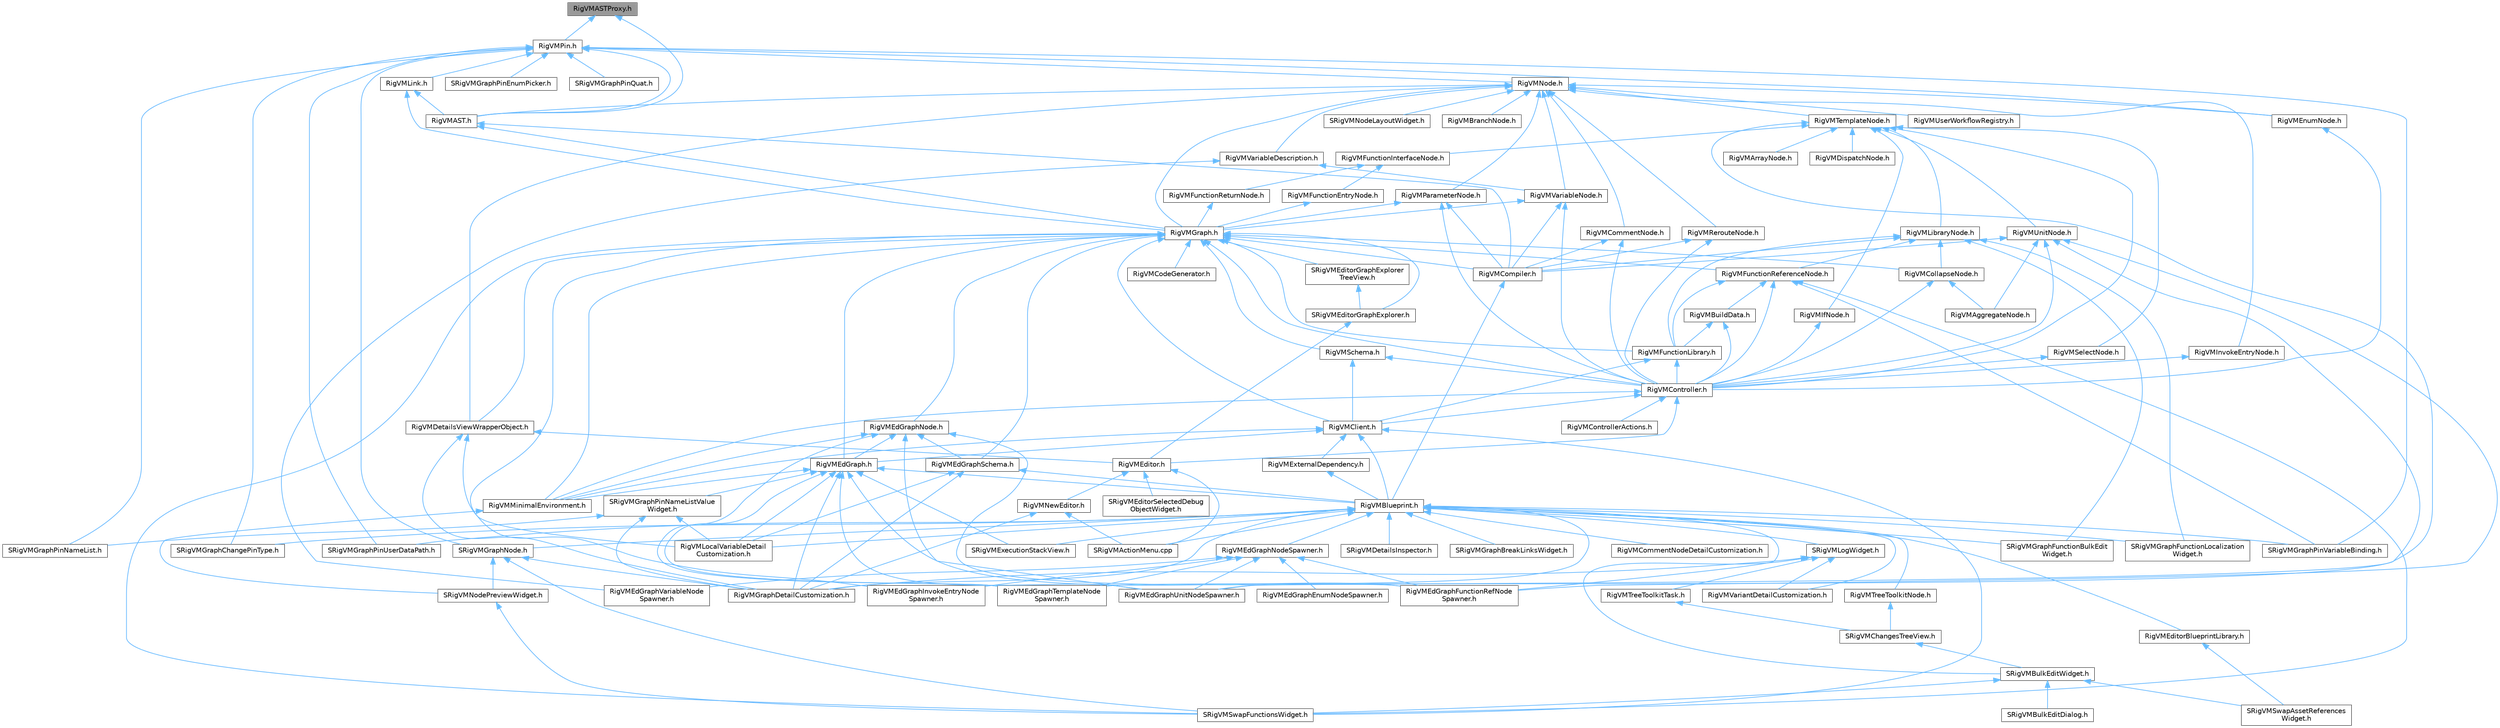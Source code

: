 digraph "RigVMASTProxy.h"
{
 // INTERACTIVE_SVG=YES
 // LATEX_PDF_SIZE
  bgcolor="transparent";
  edge [fontname=Helvetica,fontsize=10,labelfontname=Helvetica,labelfontsize=10];
  node [fontname=Helvetica,fontsize=10,shape=box,height=0.2,width=0.4];
  Node1 [id="Node000001",label="RigVMASTProxy.h",height=0.2,width=0.4,color="gray40", fillcolor="grey60", style="filled", fontcolor="black",tooltip=" "];
  Node1 -> Node2 [id="edge1_Node000001_Node000002",dir="back",color="steelblue1",style="solid",tooltip=" "];
  Node2 [id="Node000002",label="RigVMAST.h",height=0.2,width=0.4,color="grey40", fillcolor="white", style="filled",URL="$d9/d6d/RigVMAST_8h.html",tooltip=" "];
  Node2 -> Node3 [id="edge2_Node000002_Node000003",dir="back",color="steelblue1",style="solid",tooltip=" "];
  Node3 [id="Node000003",label="RigVMCompiler.h",height=0.2,width=0.4,color="grey40", fillcolor="white", style="filled",URL="$d7/d63/RigVMCompiler_8h.html",tooltip=" "];
  Node3 -> Node4 [id="edge3_Node000003_Node000004",dir="back",color="steelblue1",style="solid",tooltip=" "];
  Node4 [id="Node000004",label="RigVMBlueprint.h",height=0.2,width=0.4,color="grey40", fillcolor="white", style="filled",URL="$df/d44/RigVMBlueprint_8h.html",tooltip=" "];
  Node4 -> Node5 [id="edge4_Node000004_Node000005",dir="back",color="steelblue1",style="solid",tooltip=" "];
  Node5 [id="Node000005",label="RigVMCommentNodeDetailCustomization.h",height=0.2,width=0.4,color="grey40", fillcolor="white", style="filled",URL="$de/ddb/RigVMCommentNodeDetailCustomization_8h.html",tooltip=" "];
  Node4 -> Node6 [id="edge5_Node000004_Node000006",dir="back",color="steelblue1",style="solid",tooltip=" "];
  Node6 [id="Node000006",label="RigVMEdGraphFunctionRefNode\lSpawner.h",height=0.2,width=0.4,color="grey40", fillcolor="white", style="filled",URL="$d3/d16/RigVMEdGraphFunctionRefNodeSpawner_8h.html",tooltip=" "];
  Node4 -> Node7 [id="edge6_Node000004_Node000007",dir="back",color="steelblue1",style="solid",tooltip=" "];
  Node7 [id="Node000007",label="RigVMEdGraphNodeSpawner.h",height=0.2,width=0.4,color="grey40", fillcolor="white", style="filled",URL="$d4/d8b/RigVMEdGraphNodeSpawner_8h.html",tooltip=" "];
  Node7 -> Node8 [id="edge7_Node000007_Node000008",dir="back",color="steelblue1",style="solid",tooltip=" "];
  Node8 [id="Node000008",label="RigVMEdGraphEnumNodeSpawner.h",height=0.2,width=0.4,color="grey40", fillcolor="white", style="filled",URL="$d3/dfd/RigVMEdGraphEnumNodeSpawner_8h.html",tooltip=" "];
  Node7 -> Node6 [id="edge8_Node000007_Node000006",dir="back",color="steelblue1",style="solid",tooltip=" "];
  Node7 -> Node9 [id="edge9_Node000007_Node000009",dir="back",color="steelblue1",style="solid",tooltip=" "];
  Node9 [id="Node000009",label="RigVMEdGraphInvokeEntryNode\lSpawner.h",height=0.2,width=0.4,color="grey40", fillcolor="white", style="filled",URL="$d9/de6/RigVMEdGraphInvokeEntryNodeSpawner_8h.html",tooltip=" "];
  Node7 -> Node10 [id="edge10_Node000007_Node000010",dir="back",color="steelblue1",style="solid",tooltip=" "];
  Node10 [id="Node000010",label="RigVMEdGraphTemplateNode\lSpawner.h",height=0.2,width=0.4,color="grey40", fillcolor="white", style="filled",URL="$d9/d6c/RigVMEdGraphTemplateNodeSpawner_8h.html",tooltip=" "];
  Node7 -> Node11 [id="edge11_Node000007_Node000011",dir="back",color="steelblue1",style="solid",tooltip=" "];
  Node11 [id="Node000011",label="RigVMEdGraphUnitNodeSpawner.h",height=0.2,width=0.4,color="grey40", fillcolor="white", style="filled",URL="$d3/d6b/RigVMEdGraphUnitNodeSpawner_8h.html",tooltip=" "];
  Node7 -> Node12 [id="edge12_Node000007_Node000012",dir="back",color="steelblue1",style="solid",tooltip=" "];
  Node12 [id="Node000012",label="RigVMEdGraphVariableNode\lSpawner.h",height=0.2,width=0.4,color="grey40", fillcolor="white", style="filled",URL="$d0/d83/RigVMEdGraphVariableNodeSpawner_8h.html",tooltip=" "];
  Node4 -> Node11 [id="edge13_Node000004_Node000011",dir="back",color="steelblue1",style="solid",tooltip=" "];
  Node4 -> Node13 [id="edge14_Node000004_Node000013",dir="back",color="steelblue1",style="solid",tooltip=" "];
  Node13 [id="Node000013",label="RigVMEditorBlueprintLibrary.h",height=0.2,width=0.4,color="grey40", fillcolor="white", style="filled",URL="$d9/d31/RigVMEditorBlueprintLibrary_8h.html",tooltip=" "];
  Node13 -> Node14 [id="edge15_Node000013_Node000014",dir="back",color="steelblue1",style="solid",tooltip=" "];
  Node14 [id="Node000014",label="SRigVMSwapAssetReferences\lWidget.h",height=0.2,width=0.4,color="grey40", fillcolor="white", style="filled",URL="$db/d3f/SRigVMSwapAssetReferencesWidget_8h.html",tooltip=" "];
  Node4 -> Node15 [id="edge16_Node000004_Node000015",dir="back",color="steelblue1",style="solid",tooltip=" "];
  Node15 [id="Node000015",label="RigVMGraphDetailCustomization.h",height=0.2,width=0.4,color="grey40", fillcolor="white", style="filled",URL="$da/d8c/RigVMGraphDetailCustomization_8h.html",tooltip=" "];
  Node4 -> Node16 [id="edge17_Node000004_Node000016",dir="back",color="steelblue1",style="solid",tooltip=" "];
  Node16 [id="Node000016",label="RigVMLocalVariableDetail\lCustomization.h",height=0.2,width=0.4,color="grey40", fillcolor="white", style="filled",URL="$de/de8/RigVMLocalVariableDetailCustomization_8h.html",tooltip=" "];
  Node4 -> Node17 [id="edge18_Node000004_Node000017",dir="back",color="steelblue1",style="solid",tooltip=" "];
  Node17 [id="Node000017",label="RigVMTreeToolkitNode.h",height=0.2,width=0.4,color="grey40", fillcolor="white", style="filled",URL="$dc/d84/RigVMTreeToolkitNode_8h.html",tooltip=" "];
  Node17 -> Node18 [id="edge19_Node000017_Node000018",dir="back",color="steelblue1",style="solid",tooltip=" "];
  Node18 [id="Node000018",label="SRigVMChangesTreeView.h",height=0.2,width=0.4,color="grey40", fillcolor="white", style="filled",URL="$dd/d83/SRigVMChangesTreeView_8h.html",tooltip=" "];
  Node18 -> Node19 [id="edge20_Node000018_Node000019",dir="back",color="steelblue1",style="solid",tooltip=" "];
  Node19 [id="Node000019",label="SRigVMBulkEditWidget.h",height=0.2,width=0.4,color="grey40", fillcolor="white", style="filled",URL="$d7/dab/SRigVMBulkEditWidget_8h.html",tooltip=" "];
  Node19 -> Node20 [id="edge21_Node000019_Node000020",dir="back",color="steelblue1",style="solid",tooltip=" "];
  Node20 [id="Node000020",label="SRigVMBulkEditDialog.h",height=0.2,width=0.4,color="grey40", fillcolor="white", style="filled",URL="$dd/d89/SRigVMBulkEditDialog_8h.html",tooltip=" "];
  Node19 -> Node14 [id="edge22_Node000019_Node000014",dir="back",color="steelblue1",style="solid",tooltip=" "];
  Node19 -> Node21 [id="edge23_Node000019_Node000021",dir="back",color="steelblue1",style="solid",tooltip=" "];
  Node21 [id="Node000021",label="SRigVMSwapFunctionsWidget.h",height=0.2,width=0.4,color="grey40", fillcolor="white", style="filled",URL="$d0/da2/SRigVMSwapFunctionsWidget_8h.html",tooltip=" "];
  Node4 -> Node22 [id="edge24_Node000004_Node000022",dir="back",color="steelblue1",style="solid",tooltip=" "];
  Node22 [id="Node000022",label="RigVMVariantDetailCustomization.h",height=0.2,width=0.4,color="grey40", fillcolor="white", style="filled",URL="$d2/db8/RigVMVariantDetailCustomization_8h.html",tooltip=" "];
  Node4 -> Node23 [id="edge25_Node000004_Node000023",dir="back",color="steelblue1",style="solid",tooltip=" "];
  Node23 [id="Node000023",label="SRigVMActionMenu.cpp",height=0.2,width=0.4,color="grey40", fillcolor="white", style="filled",URL="$dc/d4c/SRigVMActionMenu_8cpp.html",tooltip=" "];
  Node4 -> Node24 [id="edge26_Node000004_Node000024",dir="back",color="steelblue1",style="solid",tooltip=" "];
  Node24 [id="Node000024",label="SRigVMDetailsInspector.h",height=0.2,width=0.4,color="grey40", fillcolor="white", style="filled",URL="$df/dfb/SRigVMDetailsInspector_8h.html",tooltip=" "];
  Node4 -> Node25 [id="edge27_Node000004_Node000025",dir="back",color="steelblue1",style="solid",tooltip=" "];
  Node25 [id="Node000025",label="SRigVMExecutionStackView.h",height=0.2,width=0.4,color="grey40", fillcolor="white", style="filled",URL="$d9/d2b/SRigVMExecutionStackView_8h.html",tooltip=" "];
  Node4 -> Node26 [id="edge28_Node000004_Node000026",dir="back",color="steelblue1",style="solid",tooltip=" "];
  Node26 [id="Node000026",label="SRigVMGraphBreakLinksWidget.h",height=0.2,width=0.4,color="grey40", fillcolor="white", style="filled",URL="$d8/d4a/SRigVMGraphBreakLinksWidget_8h.html",tooltip=" "];
  Node4 -> Node27 [id="edge29_Node000004_Node000027",dir="back",color="steelblue1",style="solid",tooltip=" "];
  Node27 [id="Node000027",label="SRigVMGraphChangePinType.h",height=0.2,width=0.4,color="grey40", fillcolor="white", style="filled",URL="$d4/da7/SRigVMGraphChangePinType_8h.html",tooltip=" "];
  Node4 -> Node28 [id="edge30_Node000004_Node000028",dir="back",color="steelblue1",style="solid",tooltip=" "];
  Node28 [id="Node000028",label="SRigVMGraphFunctionBulkEdit\lWidget.h",height=0.2,width=0.4,color="grey40", fillcolor="white", style="filled",URL="$db/dbf/SRigVMGraphFunctionBulkEditWidget_8h.html",tooltip=" "];
  Node4 -> Node29 [id="edge31_Node000004_Node000029",dir="back",color="steelblue1",style="solid",tooltip=" "];
  Node29 [id="Node000029",label="SRigVMGraphFunctionLocalization\lWidget.h",height=0.2,width=0.4,color="grey40", fillcolor="white", style="filled",URL="$dd/d59/SRigVMGraphFunctionLocalizationWidget_8h.html",tooltip=" "];
  Node4 -> Node30 [id="edge32_Node000004_Node000030",dir="back",color="steelblue1",style="solid",tooltip=" "];
  Node30 [id="Node000030",label="SRigVMGraphNode.h",height=0.2,width=0.4,color="grey40", fillcolor="white", style="filled",URL="$d0/d1e/SRigVMGraphNode_8h.html",tooltip=" "];
  Node30 -> Node15 [id="edge33_Node000030_Node000015",dir="back",color="steelblue1",style="solid",tooltip=" "];
  Node30 -> Node31 [id="edge34_Node000030_Node000031",dir="back",color="steelblue1",style="solid",tooltip=" "];
  Node31 [id="Node000031",label="SRigVMNodePreviewWidget.h",height=0.2,width=0.4,color="grey40", fillcolor="white", style="filled",URL="$d5/d72/SRigVMNodePreviewWidget_8h.html",tooltip=" "];
  Node31 -> Node21 [id="edge35_Node000031_Node000021",dir="back",color="steelblue1",style="solid",tooltip=" "];
  Node30 -> Node21 [id="edge36_Node000030_Node000021",dir="back",color="steelblue1",style="solid",tooltip=" "];
  Node4 -> Node32 [id="edge37_Node000004_Node000032",dir="back",color="steelblue1",style="solid",tooltip=" "];
  Node32 [id="Node000032",label="SRigVMGraphPinUserDataPath.h",height=0.2,width=0.4,color="grey40", fillcolor="white", style="filled",URL="$d5/d31/SRigVMGraphPinUserDataPath_8h.html",tooltip=" "];
  Node4 -> Node33 [id="edge38_Node000004_Node000033",dir="back",color="steelblue1",style="solid",tooltip=" "];
  Node33 [id="Node000033",label="SRigVMGraphPinVariableBinding.h",height=0.2,width=0.4,color="grey40", fillcolor="white", style="filled",URL="$db/dca/SRigVMGraphPinVariableBinding_8h.html",tooltip=" "];
  Node4 -> Node34 [id="edge39_Node000004_Node000034",dir="back",color="steelblue1",style="solid",tooltip=" "];
  Node34 [id="Node000034",label="SRigVMLogWidget.h",height=0.2,width=0.4,color="grey40", fillcolor="white", style="filled",URL="$d9/dab/SRigVMLogWidget_8h.html",tooltip=" "];
  Node34 -> Node15 [id="edge40_Node000034_Node000015",dir="back",color="steelblue1",style="solid",tooltip=" "];
  Node34 -> Node35 [id="edge41_Node000034_Node000035",dir="back",color="steelblue1",style="solid",tooltip=" "];
  Node35 [id="Node000035",label="RigVMTreeToolkitTask.h",height=0.2,width=0.4,color="grey40", fillcolor="white", style="filled",URL="$d1/dd5/RigVMTreeToolkitTask_8h.html",tooltip=" "];
  Node35 -> Node18 [id="edge42_Node000035_Node000018",dir="back",color="steelblue1",style="solid",tooltip=" "];
  Node34 -> Node22 [id="edge43_Node000034_Node000022",dir="back",color="steelblue1",style="solid",tooltip=" "];
  Node34 -> Node19 [id="edge44_Node000034_Node000019",dir="back",color="steelblue1",style="solid",tooltip=" "];
  Node2 -> Node36 [id="edge45_Node000002_Node000036",dir="back",color="steelblue1",style="solid",tooltip=" "];
  Node36 [id="Node000036",label="RigVMGraph.h",height=0.2,width=0.4,color="grey40", fillcolor="white", style="filled",URL="$d7/dfd/RigVMGraph_8h.html",tooltip=" "];
  Node36 -> Node37 [id="edge46_Node000036_Node000037",dir="back",color="steelblue1",style="solid",tooltip=" "];
  Node37 [id="Node000037",label="RigVMClient.h",height=0.2,width=0.4,color="grey40", fillcolor="white", style="filled",URL="$db/d93/RigVMClient_8h.html",tooltip=" "];
  Node37 -> Node4 [id="edge47_Node000037_Node000004",dir="back",color="steelblue1",style="solid",tooltip=" "];
  Node37 -> Node38 [id="edge48_Node000037_Node000038",dir="back",color="steelblue1",style="solid",tooltip=" "];
  Node38 [id="Node000038",label="RigVMEdGraph.h",height=0.2,width=0.4,color="grey40", fillcolor="white", style="filled",URL="$d9/d8c/RigVMEdGraph_8h.html",tooltip=" "];
  Node38 -> Node4 [id="edge49_Node000038_Node000004",dir="back",color="steelblue1",style="solid",tooltip=" "];
  Node38 -> Node6 [id="edge50_Node000038_Node000006",dir="back",color="steelblue1",style="solid",tooltip=" "];
  Node38 -> Node10 [id="edge51_Node000038_Node000010",dir="back",color="steelblue1",style="solid",tooltip=" "];
  Node38 -> Node11 [id="edge52_Node000038_Node000011",dir="back",color="steelblue1",style="solid",tooltip=" "];
  Node38 -> Node15 [id="edge53_Node000038_Node000015",dir="back",color="steelblue1",style="solid",tooltip=" "];
  Node38 -> Node16 [id="edge54_Node000038_Node000016",dir="back",color="steelblue1",style="solid",tooltip=" "];
  Node38 -> Node39 [id="edge55_Node000038_Node000039",dir="back",color="steelblue1",style="solid",tooltip=" "];
  Node39 [id="Node000039",label="RigVMMinimalEnvironment.h",height=0.2,width=0.4,color="grey40", fillcolor="white", style="filled",URL="$d4/d4a/RigVMMinimalEnvironment_8h.html",tooltip=" "];
  Node39 -> Node31 [id="edge56_Node000039_Node000031",dir="back",color="steelblue1",style="solid",tooltip=" "];
  Node38 -> Node25 [id="edge57_Node000038_Node000025",dir="back",color="steelblue1",style="solid",tooltip=" "];
  Node38 -> Node40 [id="edge58_Node000038_Node000040",dir="back",color="steelblue1",style="solid",tooltip=" "];
  Node40 [id="Node000040",label="SRigVMGraphPinNameListValue\lWidget.h",height=0.2,width=0.4,color="grey40", fillcolor="white", style="filled",URL="$dc/dac/SRigVMGraphPinNameListValueWidget_8h.html",tooltip=" "];
  Node40 -> Node15 [id="edge59_Node000040_Node000015",dir="back",color="steelblue1",style="solid",tooltip=" "];
  Node40 -> Node16 [id="edge60_Node000040_Node000016",dir="back",color="steelblue1",style="solid",tooltip=" "];
  Node40 -> Node41 [id="edge61_Node000040_Node000041",dir="back",color="steelblue1",style="solid",tooltip=" "];
  Node41 [id="Node000041",label="SRigVMGraphPinNameList.h",height=0.2,width=0.4,color="grey40", fillcolor="white", style="filled",URL="$d7/dfc/SRigVMGraphPinNameList_8h.html",tooltip=" "];
  Node37 -> Node42 [id="edge62_Node000037_Node000042",dir="back",color="steelblue1",style="solid",tooltip=" "];
  Node42 [id="Node000042",label="RigVMExternalDependency.h",height=0.2,width=0.4,color="grey40", fillcolor="white", style="filled",URL="$d2/d83/RigVMExternalDependency_8h.html",tooltip=" "];
  Node42 -> Node4 [id="edge63_Node000042_Node000004",dir="back",color="steelblue1",style="solid",tooltip=" "];
  Node37 -> Node39 [id="edge64_Node000037_Node000039",dir="back",color="steelblue1",style="solid",tooltip=" "];
  Node37 -> Node21 [id="edge65_Node000037_Node000021",dir="back",color="steelblue1",style="solid",tooltip=" "];
  Node36 -> Node43 [id="edge66_Node000036_Node000043",dir="back",color="steelblue1",style="solid",tooltip=" "];
  Node43 [id="Node000043",label="RigVMCodeGenerator.h",height=0.2,width=0.4,color="grey40", fillcolor="white", style="filled",URL="$d4/d2b/RigVMCodeGenerator_8h.html",tooltip=" "];
  Node36 -> Node44 [id="edge67_Node000036_Node000044",dir="back",color="steelblue1",style="solid",tooltip=" "];
  Node44 [id="Node000044",label="RigVMCollapseNode.h",height=0.2,width=0.4,color="grey40", fillcolor="white", style="filled",URL="$d1/d95/RigVMCollapseNode_8h.html",tooltip=" "];
  Node44 -> Node45 [id="edge68_Node000044_Node000045",dir="back",color="steelblue1",style="solid",tooltip=" "];
  Node45 [id="Node000045",label="RigVMAggregateNode.h",height=0.2,width=0.4,color="grey40", fillcolor="white", style="filled",URL="$d7/d89/RigVMAggregateNode_8h.html",tooltip=" "];
  Node44 -> Node46 [id="edge69_Node000044_Node000046",dir="back",color="steelblue1",style="solid",tooltip=" "];
  Node46 [id="Node000046",label="RigVMController.h",height=0.2,width=0.4,color="grey40", fillcolor="white", style="filled",URL="$da/d1e/RigVMController_8h.html",tooltip=" "];
  Node46 -> Node37 [id="edge70_Node000046_Node000037",dir="back",color="steelblue1",style="solid",tooltip=" "];
  Node46 -> Node47 [id="edge71_Node000046_Node000047",dir="back",color="steelblue1",style="solid",tooltip=" "];
  Node47 [id="Node000047",label="RigVMControllerActions.h",height=0.2,width=0.4,color="grey40", fillcolor="white", style="filled",URL="$d3/dc4/RigVMControllerActions_8h.html",tooltip=" "];
  Node46 -> Node48 [id="edge72_Node000046_Node000048",dir="back",color="steelblue1",style="solid",tooltip=" "];
  Node48 [id="Node000048",label="RigVMEditor.h",height=0.2,width=0.4,color="grey40", fillcolor="white", style="filled",URL="$d3/d13/RigVMEditor_8h.html",tooltip=" "];
  Node48 -> Node49 [id="edge73_Node000048_Node000049",dir="back",color="steelblue1",style="solid",tooltip=" "];
  Node49 [id="Node000049",label="RigVMNewEditor.h",height=0.2,width=0.4,color="grey40", fillcolor="white", style="filled",URL="$df/dd1/RigVMNewEditor_8h.html",tooltip=" "];
  Node49 -> Node15 [id="edge74_Node000049_Node000015",dir="back",color="steelblue1",style="solid",tooltip=" "];
  Node49 -> Node23 [id="edge75_Node000049_Node000023",dir="back",color="steelblue1",style="solid",tooltip=" "];
  Node48 -> Node23 [id="edge76_Node000048_Node000023",dir="back",color="steelblue1",style="solid",tooltip=" "];
  Node48 -> Node50 [id="edge77_Node000048_Node000050",dir="back",color="steelblue1",style="solid",tooltip=" "];
  Node50 [id="Node000050",label="SRigVMEditorSelectedDebug\lObjectWidget.h",height=0.2,width=0.4,color="grey40", fillcolor="white", style="filled",URL="$d9/dcd/SRigVMEditorSelectedDebugObjectWidget_8h.html",tooltip=" "];
  Node46 -> Node39 [id="edge78_Node000046_Node000039",dir="back",color="steelblue1",style="solid",tooltip=" "];
  Node36 -> Node3 [id="edge79_Node000036_Node000003",dir="back",color="steelblue1",style="solid",tooltip=" "];
  Node36 -> Node46 [id="edge80_Node000036_Node000046",dir="back",color="steelblue1",style="solid",tooltip=" "];
  Node36 -> Node51 [id="edge81_Node000036_Node000051",dir="back",color="steelblue1",style="solid",tooltip=" "];
  Node51 [id="Node000051",label="RigVMDetailsViewWrapperObject.h",height=0.2,width=0.4,color="grey40", fillcolor="white", style="filled",URL="$dd/d41/RigVMDetailsViewWrapperObject_8h.html",tooltip=" "];
  Node51 -> Node48 [id="edge82_Node000051_Node000048",dir="back",color="steelblue1",style="solid",tooltip=" "];
  Node51 -> Node15 [id="edge83_Node000051_Node000015",dir="back",color="steelblue1",style="solid",tooltip=" "];
  Node51 -> Node16 [id="edge84_Node000051_Node000016",dir="back",color="steelblue1",style="solid",tooltip=" "];
  Node36 -> Node38 [id="edge85_Node000036_Node000038",dir="back",color="steelblue1",style="solid",tooltip=" "];
  Node36 -> Node9 [id="edge86_Node000036_Node000009",dir="back",color="steelblue1",style="solid",tooltip=" "];
  Node36 -> Node52 [id="edge87_Node000036_Node000052",dir="back",color="steelblue1",style="solid",tooltip=" "];
  Node52 [id="Node000052",label="RigVMEdGraphNode.h",height=0.2,width=0.4,color="grey40", fillcolor="white", style="filled",URL="$d8/dcd/RigVMEdGraphNode_8h.html",tooltip=" "];
  Node52 -> Node38 [id="edge88_Node000052_Node000038",dir="back",color="steelblue1",style="solid",tooltip=" "];
  Node52 -> Node6 [id="edge89_Node000052_Node000006",dir="back",color="steelblue1",style="solid",tooltip=" "];
  Node52 -> Node53 [id="edge90_Node000052_Node000053",dir="back",color="steelblue1",style="solid",tooltip=" "];
  Node53 [id="Node000053",label="RigVMEdGraphSchema.h",height=0.2,width=0.4,color="grey40", fillcolor="white", style="filled",URL="$dc/de3/RigVMEdGraphSchema_8h.html",tooltip=" "];
  Node53 -> Node4 [id="edge91_Node000053_Node000004",dir="back",color="steelblue1",style="solid",tooltip=" "];
  Node53 -> Node15 [id="edge92_Node000053_Node000015",dir="back",color="steelblue1",style="solid",tooltip=" "];
  Node53 -> Node16 [id="edge93_Node000053_Node000016",dir="back",color="steelblue1",style="solid",tooltip=" "];
  Node52 -> Node10 [id="edge94_Node000052_Node000010",dir="back",color="steelblue1",style="solid",tooltip=" "];
  Node52 -> Node11 [id="edge95_Node000052_Node000011",dir="back",color="steelblue1",style="solid",tooltip=" "];
  Node52 -> Node39 [id="edge96_Node000052_Node000039",dir="back",color="steelblue1",style="solid",tooltip=" "];
  Node36 -> Node53 [id="edge97_Node000036_Node000053",dir="back",color="steelblue1",style="solid",tooltip=" "];
  Node36 -> Node54 [id="edge98_Node000036_Node000054",dir="back",color="steelblue1",style="solid",tooltip=" "];
  Node54 [id="Node000054",label="RigVMFunctionLibrary.h",height=0.2,width=0.4,color="grey40", fillcolor="white", style="filled",URL="$da/d39/RigVMFunctionLibrary_8h.html",tooltip=" "];
  Node54 -> Node37 [id="edge99_Node000054_Node000037",dir="back",color="steelblue1",style="solid",tooltip=" "];
  Node54 -> Node46 [id="edge100_Node000054_Node000046",dir="back",color="steelblue1",style="solid",tooltip=" "];
  Node36 -> Node55 [id="edge101_Node000036_Node000055",dir="back",color="steelblue1",style="solid",tooltip=" "];
  Node55 [id="Node000055",label="RigVMFunctionReferenceNode.h",height=0.2,width=0.4,color="grey40", fillcolor="white", style="filled",URL="$d8/dae/RigVMFunctionReferenceNode_8h.html",tooltip=" "];
  Node55 -> Node56 [id="edge102_Node000055_Node000056",dir="back",color="steelblue1",style="solid",tooltip=" "];
  Node56 [id="Node000056",label="RigVMBuildData.h",height=0.2,width=0.4,color="grey40", fillcolor="white", style="filled",URL="$df/d5a/RigVMBuildData_8h.html",tooltip=" "];
  Node56 -> Node46 [id="edge103_Node000056_Node000046",dir="back",color="steelblue1",style="solid",tooltip=" "];
  Node56 -> Node54 [id="edge104_Node000056_Node000054",dir="back",color="steelblue1",style="solid",tooltip=" "];
  Node55 -> Node46 [id="edge105_Node000055_Node000046",dir="back",color="steelblue1",style="solid",tooltip=" "];
  Node55 -> Node54 [id="edge106_Node000055_Node000054",dir="back",color="steelblue1",style="solid",tooltip=" "];
  Node55 -> Node33 [id="edge107_Node000055_Node000033",dir="back",color="steelblue1",style="solid",tooltip=" "];
  Node55 -> Node21 [id="edge108_Node000055_Node000021",dir="back",color="steelblue1",style="solid",tooltip=" "];
  Node36 -> Node39 [id="edge109_Node000036_Node000039",dir="back",color="steelblue1",style="solid",tooltip=" "];
  Node36 -> Node57 [id="edge110_Node000036_Node000057",dir="back",color="steelblue1",style="solid",tooltip=" "];
  Node57 [id="Node000057",label="RigVMSchema.h",height=0.2,width=0.4,color="grey40", fillcolor="white", style="filled",URL="$d7/dc2/RigVMSchema_8h.html",tooltip=" "];
  Node57 -> Node37 [id="edge111_Node000057_Node000037",dir="back",color="steelblue1",style="solid",tooltip=" "];
  Node57 -> Node46 [id="edge112_Node000057_Node000046",dir="back",color="steelblue1",style="solid",tooltip=" "];
  Node36 -> Node58 [id="edge113_Node000036_Node000058",dir="back",color="steelblue1",style="solid",tooltip=" "];
  Node58 [id="Node000058",label="SRigVMEditorGraphExplorer.h",height=0.2,width=0.4,color="grey40", fillcolor="white", style="filled",URL="$db/d11/SRigVMEditorGraphExplorer_8h.html",tooltip=" "];
  Node58 -> Node48 [id="edge114_Node000058_Node000048",dir="back",color="steelblue1",style="solid",tooltip=" "];
  Node36 -> Node59 [id="edge115_Node000036_Node000059",dir="back",color="steelblue1",style="solid",tooltip=" "];
  Node59 [id="Node000059",label="SRigVMEditorGraphExplorer\lTreeView.h",height=0.2,width=0.4,color="grey40", fillcolor="white", style="filled",URL="$d8/d43/SRigVMEditorGraphExplorerTreeView_8h.html",tooltip=" "];
  Node59 -> Node58 [id="edge116_Node000059_Node000058",dir="back",color="steelblue1",style="solid",tooltip=" "];
  Node36 -> Node21 [id="edge117_Node000036_Node000021",dir="back",color="steelblue1",style="solid",tooltip=" "];
  Node1 -> Node60 [id="edge118_Node000001_Node000060",dir="back",color="steelblue1",style="solid",tooltip=" "];
  Node60 [id="Node000060",label="RigVMPin.h",height=0.2,width=0.4,color="grey40", fillcolor="white", style="filled",URL="$d3/d56/RigVMPin_8h.html",tooltip=" "];
  Node60 -> Node2 [id="edge119_Node000060_Node000002",dir="back",color="steelblue1",style="solid",tooltip=" "];
  Node60 -> Node61 [id="edge120_Node000060_Node000061",dir="back",color="steelblue1",style="solid",tooltip=" "];
  Node61 [id="Node000061",label="RigVMEnumNode.h",height=0.2,width=0.4,color="grey40", fillcolor="white", style="filled",URL="$d8/d16/RigVMEnumNode_8h.html",tooltip=" "];
  Node61 -> Node46 [id="edge121_Node000061_Node000046",dir="back",color="steelblue1",style="solid",tooltip=" "];
  Node60 -> Node62 [id="edge122_Node000060_Node000062",dir="back",color="steelblue1",style="solid",tooltip=" "];
  Node62 [id="Node000062",label="RigVMLink.h",height=0.2,width=0.4,color="grey40", fillcolor="white", style="filled",URL="$d0/db1/RigVMLink_8h.html",tooltip=" "];
  Node62 -> Node2 [id="edge123_Node000062_Node000002",dir="back",color="steelblue1",style="solid",tooltip=" "];
  Node62 -> Node36 [id="edge124_Node000062_Node000036",dir="back",color="steelblue1",style="solid",tooltip=" "];
  Node60 -> Node63 [id="edge125_Node000060_Node000063",dir="back",color="steelblue1",style="solid",tooltip=" "];
  Node63 [id="Node000063",label="RigVMNode.h",height=0.2,width=0.4,color="grey40", fillcolor="white", style="filled",URL="$df/d31/RigVMNode_8h.html",tooltip=" "];
  Node63 -> Node2 [id="edge126_Node000063_Node000002",dir="back",color="steelblue1",style="solid",tooltip=" "];
  Node63 -> Node64 [id="edge127_Node000063_Node000064",dir="back",color="steelblue1",style="solid",tooltip=" "];
  Node64 [id="Node000064",label="RigVMBranchNode.h",height=0.2,width=0.4,color="grey40", fillcolor="white", style="filled",URL="$dc/d3b/RigVMBranchNode_8h.html",tooltip=" "];
  Node63 -> Node65 [id="edge128_Node000063_Node000065",dir="back",color="steelblue1",style="solid",tooltip=" "];
  Node65 [id="Node000065",label="RigVMCommentNode.h",height=0.2,width=0.4,color="grey40", fillcolor="white", style="filled",URL="$da/d66/RigVMCommentNode_8h.html",tooltip=" "];
  Node65 -> Node3 [id="edge129_Node000065_Node000003",dir="back",color="steelblue1",style="solid",tooltip=" "];
  Node65 -> Node46 [id="edge130_Node000065_Node000046",dir="back",color="steelblue1",style="solid",tooltip=" "];
  Node63 -> Node51 [id="edge131_Node000063_Node000051",dir="back",color="steelblue1",style="solid",tooltip=" "];
  Node63 -> Node61 [id="edge132_Node000063_Node000061",dir="back",color="steelblue1",style="solid",tooltip=" "];
  Node63 -> Node36 [id="edge133_Node000063_Node000036",dir="back",color="steelblue1",style="solid",tooltip=" "];
  Node63 -> Node66 [id="edge134_Node000063_Node000066",dir="back",color="steelblue1",style="solid",tooltip=" "];
  Node66 [id="Node000066",label="RigVMInvokeEntryNode.h",height=0.2,width=0.4,color="grey40", fillcolor="white", style="filled",URL="$de/ddf/RigVMInvokeEntryNode_8h.html",tooltip=" "];
  Node66 -> Node46 [id="edge135_Node000066_Node000046",dir="back",color="steelblue1",style="solid",tooltip=" "];
  Node63 -> Node67 [id="edge136_Node000063_Node000067",dir="back",color="steelblue1",style="solid",tooltip=" "];
  Node67 [id="Node000067",label="RigVMParameterNode.h",height=0.2,width=0.4,color="grey40", fillcolor="white", style="filled",URL="$dd/dfd/RigVMParameterNode_8h.html",tooltip=" "];
  Node67 -> Node3 [id="edge137_Node000067_Node000003",dir="back",color="steelblue1",style="solid",tooltip=" "];
  Node67 -> Node46 [id="edge138_Node000067_Node000046",dir="back",color="steelblue1",style="solid",tooltip=" "];
  Node67 -> Node36 [id="edge139_Node000067_Node000036",dir="back",color="steelblue1",style="solid",tooltip=" "];
  Node63 -> Node68 [id="edge140_Node000063_Node000068",dir="back",color="steelblue1",style="solid",tooltip=" "];
  Node68 [id="Node000068",label="RigVMRerouteNode.h",height=0.2,width=0.4,color="grey40", fillcolor="white", style="filled",URL="$d7/dd8/RigVMRerouteNode_8h.html",tooltip=" "];
  Node68 -> Node3 [id="edge141_Node000068_Node000003",dir="back",color="steelblue1",style="solid",tooltip=" "];
  Node68 -> Node46 [id="edge142_Node000068_Node000046",dir="back",color="steelblue1",style="solid",tooltip=" "];
  Node63 -> Node69 [id="edge143_Node000063_Node000069",dir="back",color="steelblue1",style="solid",tooltip=" "];
  Node69 [id="Node000069",label="RigVMTemplateNode.h",height=0.2,width=0.4,color="grey40", fillcolor="white", style="filled",URL="$d3/d3f/RigVMTemplateNode_8h.html",tooltip=" "];
  Node69 -> Node70 [id="edge144_Node000069_Node000070",dir="back",color="steelblue1",style="solid",tooltip=" "];
  Node70 [id="Node000070",label="RigVMArrayNode.h",height=0.2,width=0.4,color="grey40", fillcolor="white", style="filled",URL="$dd/d66/RigVMArrayNode_8h.html",tooltip=" "];
  Node69 -> Node46 [id="edge145_Node000069_Node000046",dir="back",color="steelblue1",style="solid",tooltip=" "];
  Node69 -> Node71 [id="edge146_Node000069_Node000071",dir="back",color="steelblue1",style="solid",tooltip=" "];
  Node71 [id="Node000071",label="RigVMDispatchNode.h",height=0.2,width=0.4,color="grey40", fillcolor="white", style="filled",URL="$dc/d91/RigVMDispatchNode_8h.html",tooltip=" "];
  Node69 -> Node10 [id="edge147_Node000069_Node000010",dir="back",color="steelblue1",style="solid",tooltip=" "];
  Node69 -> Node72 [id="edge148_Node000069_Node000072",dir="back",color="steelblue1",style="solid",tooltip=" "];
  Node72 [id="Node000072",label="RigVMFunctionInterfaceNode.h",height=0.2,width=0.4,color="grey40", fillcolor="white", style="filled",URL="$dd/d44/RigVMFunctionInterfaceNode_8h.html",tooltip=" "];
  Node72 -> Node73 [id="edge149_Node000072_Node000073",dir="back",color="steelblue1",style="solid",tooltip=" "];
  Node73 [id="Node000073",label="RigVMFunctionEntryNode.h",height=0.2,width=0.4,color="grey40", fillcolor="white", style="filled",URL="$d1/de8/RigVMFunctionEntryNode_8h.html",tooltip=" "];
  Node73 -> Node36 [id="edge150_Node000073_Node000036",dir="back",color="steelblue1",style="solid",tooltip=" "];
  Node72 -> Node74 [id="edge151_Node000072_Node000074",dir="back",color="steelblue1",style="solid",tooltip=" "];
  Node74 [id="Node000074",label="RigVMFunctionReturnNode.h",height=0.2,width=0.4,color="grey40", fillcolor="white", style="filled",URL="$d6/dc6/RigVMFunctionReturnNode_8h.html",tooltip=" "];
  Node74 -> Node36 [id="edge152_Node000074_Node000036",dir="back",color="steelblue1",style="solid",tooltip=" "];
  Node69 -> Node75 [id="edge153_Node000069_Node000075",dir="back",color="steelblue1",style="solid",tooltip=" "];
  Node75 [id="Node000075",label="RigVMIfNode.h",height=0.2,width=0.4,color="grey40", fillcolor="white", style="filled",URL="$d6/d0c/RigVMIfNode_8h.html",tooltip=" "];
  Node75 -> Node46 [id="edge154_Node000075_Node000046",dir="back",color="steelblue1",style="solid",tooltip=" "];
  Node69 -> Node76 [id="edge155_Node000069_Node000076",dir="back",color="steelblue1",style="solid",tooltip=" "];
  Node76 [id="Node000076",label="RigVMLibraryNode.h",height=0.2,width=0.4,color="grey40", fillcolor="white", style="filled",URL="$d5/dfd/RigVMLibraryNode_8h.html",tooltip=" "];
  Node76 -> Node44 [id="edge156_Node000076_Node000044",dir="back",color="steelblue1",style="solid",tooltip=" "];
  Node76 -> Node3 [id="edge157_Node000076_Node000003",dir="back",color="steelblue1",style="solid",tooltip=" "];
  Node76 -> Node54 [id="edge158_Node000076_Node000054",dir="back",color="steelblue1",style="solid",tooltip=" "];
  Node76 -> Node55 [id="edge159_Node000076_Node000055",dir="back",color="steelblue1",style="solid",tooltip=" "];
  Node76 -> Node28 [id="edge160_Node000076_Node000028",dir="back",color="steelblue1",style="solid",tooltip=" "];
  Node76 -> Node29 [id="edge161_Node000076_Node000029",dir="back",color="steelblue1",style="solid",tooltip=" "];
  Node69 -> Node77 [id="edge162_Node000069_Node000077",dir="back",color="steelblue1",style="solid",tooltip=" "];
  Node77 [id="Node000077",label="RigVMSelectNode.h",height=0.2,width=0.4,color="grey40", fillcolor="white", style="filled",URL="$d0/db0/RigVMSelectNode_8h.html",tooltip=" "];
  Node77 -> Node46 [id="edge163_Node000077_Node000046",dir="back",color="steelblue1",style="solid",tooltip=" "];
  Node69 -> Node78 [id="edge164_Node000069_Node000078",dir="back",color="steelblue1",style="solid",tooltip=" "];
  Node78 [id="Node000078",label="RigVMUnitNode.h",height=0.2,width=0.4,color="grey40", fillcolor="white", style="filled",URL="$d1/dbc/RigVMUnitNode_8h.html",tooltip=" "];
  Node78 -> Node45 [id="edge165_Node000078_Node000045",dir="back",color="steelblue1",style="solid",tooltip=" "];
  Node78 -> Node3 [id="edge166_Node000078_Node000003",dir="back",color="steelblue1",style="solid",tooltip=" "];
  Node78 -> Node46 [id="edge167_Node000078_Node000046",dir="back",color="steelblue1",style="solid",tooltip=" "];
  Node78 -> Node6 [id="edge168_Node000078_Node000006",dir="back",color="steelblue1",style="solid",tooltip=" "];
  Node78 -> Node11 [id="edge169_Node000078_Node000011",dir="back",color="steelblue1",style="solid",tooltip=" "];
  Node63 -> Node79 [id="edge170_Node000063_Node000079",dir="back",color="steelblue1",style="solid",tooltip=" "];
  Node79 [id="Node000079",label="RigVMUserWorkflowRegistry.h",height=0.2,width=0.4,color="grey40", fillcolor="white", style="filled",URL="$da/d27/RigVMUserWorkflowRegistry_8h.html",tooltip=" "];
  Node63 -> Node80 [id="edge171_Node000063_Node000080",dir="back",color="steelblue1",style="solid",tooltip=" "];
  Node80 [id="Node000080",label="RigVMVariableDescription.h",height=0.2,width=0.4,color="grey40", fillcolor="white", style="filled",URL="$d8/dd8/RigVMVariableDescription_8h.html",tooltip=" "];
  Node80 -> Node12 [id="edge172_Node000080_Node000012",dir="back",color="steelblue1",style="solid",tooltip=" "];
  Node80 -> Node81 [id="edge173_Node000080_Node000081",dir="back",color="steelblue1",style="solid",tooltip=" "];
  Node81 [id="Node000081",label="RigVMVariableNode.h",height=0.2,width=0.4,color="grey40", fillcolor="white", style="filled",URL="$d0/dc6/RigVMVariableNode_8h.html",tooltip=" "];
  Node81 -> Node3 [id="edge174_Node000081_Node000003",dir="back",color="steelblue1",style="solid",tooltip=" "];
  Node81 -> Node46 [id="edge175_Node000081_Node000046",dir="back",color="steelblue1",style="solid",tooltip=" "];
  Node81 -> Node36 [id="edge176_Node000081_Node000036",dir="back",color="steelblue1",style="solid",tooltip=" "];
  Node63 -> Node81 [id="edge177_Node000063_Node000081",dir="back",color="steelblue1",style="solid",tooltip=" "];
  Node63 -> Node82 [id="edge178_Node000063_Node000082",dir="back",color="steelblue1",style="solid",tooltip=" "];
  Node82 [id="Node000082",label="SRigVMNodeLayoutWidget.h",height=0.2,width=0.4,color="grey40", fillcolor="white", style="filled",URL="$dc/da9/SRigVMNodeLayoutWidget_8h.html",tooltip=" "];
  Node60 -> Node27 [id="edge179_Node000060_Node000027",dir="back",color="steelblue1",style="solid",tooltip=" "];
  Node60 -> Node30 [id="edge180_Node000060_Node000030",dir="back",color="steelblue1",style="solid",tooltip=" "];
  Node60 -> Node83 [id="edge181_Node000060_Node000083",dir="back",color="steelblue1",style="solid",tooltip=" "];
  Node83 [id="Node000083",label="SRigVMGraphPinEnumPicker.h",height=0.2,width=0.4,color="grey40", fillcolor="white", style="filled",URL="$d9/dd1/SRigVMGraphPinEnumPicker_8h.html",tooltip=" "];
  Node60 -> Node41 [id="edge182_Node000060_Node000041",dir="back",color="steelblue1",style="solid",tooltip=" "];
  Node60 -> Node84 [id="edge183_Node000060_Node000084",dir="back",color="steelblue1",style="solid",tooltip=" "];
  Node84 [id="Node000084",label="SRigVMGraphPinQuat.h",height=0.2,width=0.4,color="grey40", fillcolor="white", style="filled",URL="$de/dda/SRigVMGraphPinQuat_8h.html",tooltip=" "];
  Node60 -> Node32 [id="edge184_Node000060_Node000032",dir="back",color="steelblue1",style="solid",tooltip=" "];
  Node60 -> Node33 [id="edge185_Node000060_Node000033",dir="back",color="steelblue1",style="solid",tooltip=" "];
}
